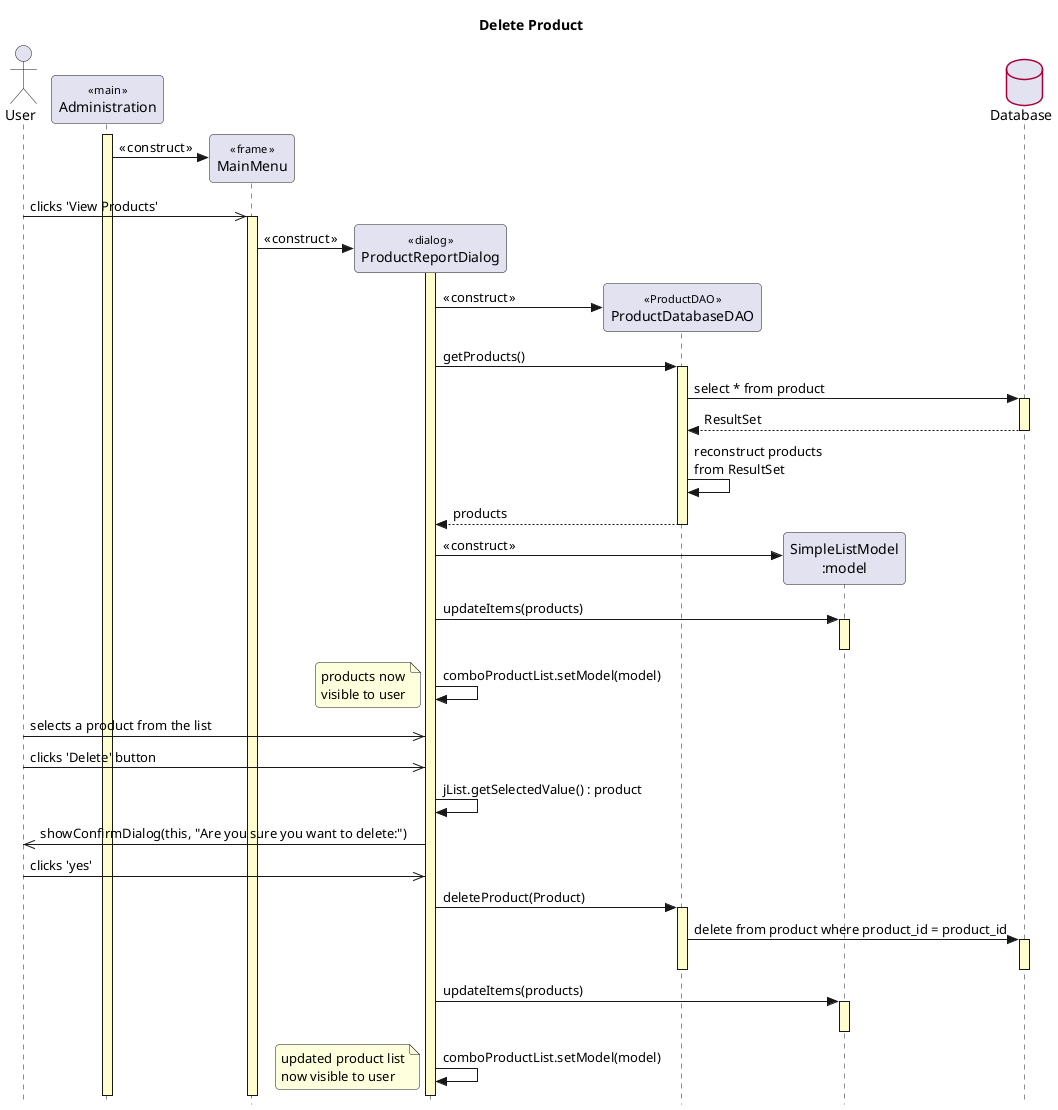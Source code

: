 @startuml

' style tweaks to make the diagram a little more readable
skinparam {
	Style strictuml
	RoundCorner 8

	Sequence {
		' make activations yellow too
		LifeLineBackgroundColor #FDFDCD

		' make stereotypes less ugly
		Stereotype {
			Font {
				Size 11
				Style plain
			}
		}
	}

	DatabaseBorderColor #A80036

}

title Delete Product

actor User as user
participant "Administration" as main << main >>
participant "MainMenu" as menu << frame >>
participant "ProductReportDialog" as dialog << dialog >>
participant "ProductDatabaseDAO" as dao << ProductDAO >>
participant "SimpleListModel\n:model" as model
database "Database" as db

main++
create menu
main -> menu : « construct »


user ->> menu : clicks 'View Products'
menu++


create dialog
menu -> dialog++ : « construct »


create dao
dialog -> dao : « construct »

dialog -> dao++ : getProducts()
dao -> db++ : select * from product
return ResultSet
dao -> dao : reconstruct products\nfrom ResultSet
return products

create model
dialog -> model : « construct »
dialog -> model++ : updateItems(products)
model--
dialog -> dialog : comboProductList.setModel(model)

note left : products now\nvisible to user

user ->> dialog :selects a product from the list
user ->> dialog :clicks 'Delete' button

dialog -> dialog : jList.getSelectedValue() : product
dialog ->> user :showConfirmDialog(this, "Are you sure you want to delete:")
user ->> dialog :clicks 'yes' 

dialog -> dao++ :deleteProduct(Product)
dao -> db++ :delete from product where product_id = product_id
db--
dao--

dialog -> model++ :updateItems(products)
model--
dialog -> dialog :comboProductList.setModel(model)
note left : updated product list\nnow visible to user


@enduml
